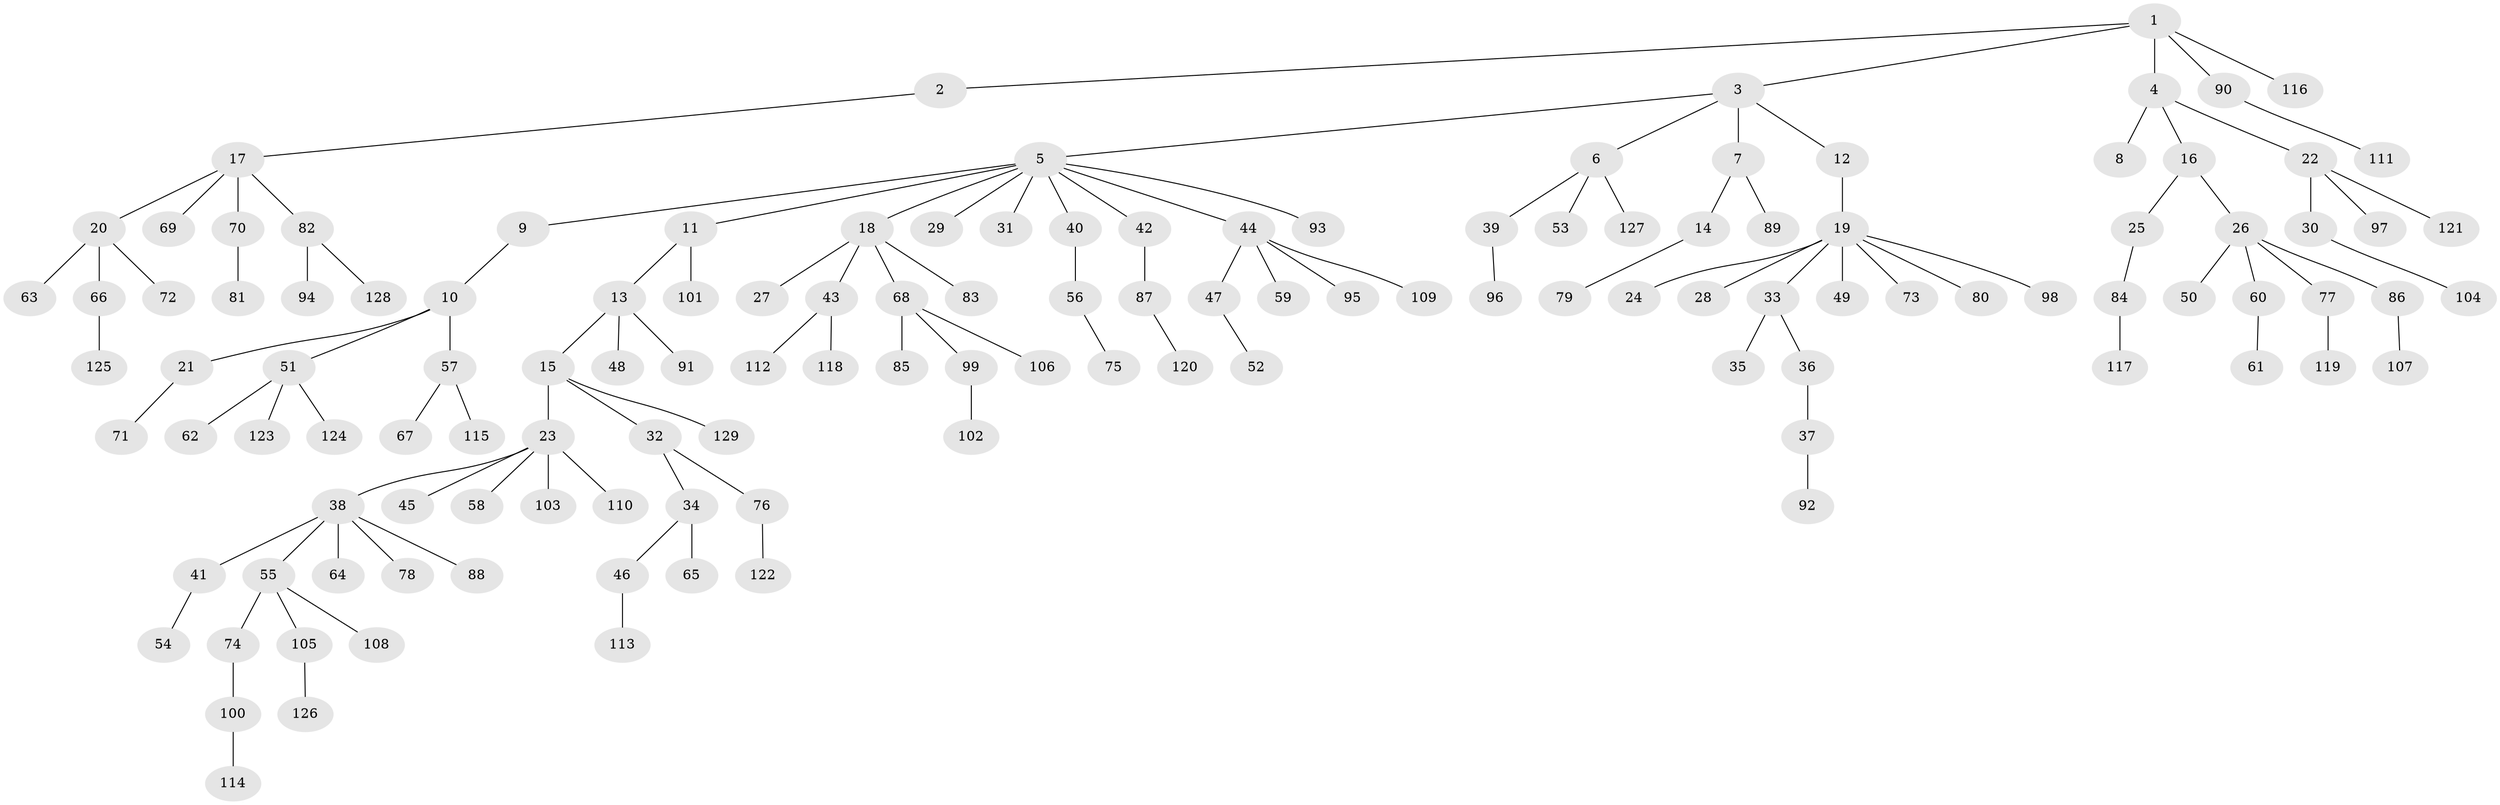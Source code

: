 // coarse degree distribution, {4: 0.08695652173913043, 2: 0.21739130434782608, 5: 0.043478260869565216, 3: 0.08695652173913043, 9: 0.010869565217391304, 7: 0.010869565217391304, 1: 0.5434782608695652}
// Generated by graph-tools (version 1.1) at 2025/51/03/04/25 22:51:57]
// undirected, 129 vertices, 128 edges
graph export_dot {
  node [color=gray90,style=filled];
  1;
  2;
  3;
  4;
  5;
  6;
  7;
  8;
  9;
  10;
  11;
  12;
  13;
  14;
  15;
  16;
  17;
  18;
  19;
  20;
  21;
  22;
  23;
  24;
  25;
  26;
  27;
  28;
  29;
  30;
  31;
  32;
  33;
  34;
  35;
  36;
  37;
  38;
  39;
  40;
  41;
  42;
  43;
  44;
  45;
  46;
  47;
  48;
  49;
  50;
  51;
  52;
  53;
  54;
  55;
  56;
  57;
  58;
  59;
  60;
  61;
  62;
  63;
  64;
  65;
  66;
  67;
  68;
  69;
  70;
  71;
  72;
  73;
  74;
  75;
  76;
  77;
  78;
  79;
  80;
  81;
  82;
  83;
  84;
  85;
  86;
  87;
  88;
  89;
  90;
  91;
  92;
  93;
  94;
  95;
  96;
  97;
  98;
  99;
  100;
  101;
  102;
  103;
  104;
  105;
  106;
  107;
  108;
  109;
  110;
  111;
  112;
  113;
  114;
  115;
  116;
  117;
  118;
  119;
  120;
  121;
  122;
  123;
  124;
  125;
  126;
  127;
  128;
  129;
  1 -- 2;
  1 -- 3;
  1 -- 4;
  1 -- 90;
  1 -- 116;
  2 -- 17;
  3 -- 5;
  3 -- 6;
  3 -- 7;
  3 -- 12;
  4 -- 8;
  4 -- 16;
  4 -- 22;
  5 -- 9;
  5 -- 11;
  5 -- 18;
  5 -- 29;
  5 -- 31;
  5 -- 40;
  5 -- 42;
  5 -- 44;
  5 -- 93;
  6 -- 39;
  6 -- 53;
  6 -- 127;
  7 -- 14;
  7 -- 89;
  9 -- 10;
  10 -- 21;
  10 -- 51;
  10 -- 57;
  11 -- 13;
  11 -- 101;
  12 -- 19;
  13 -- 15;
  13 -- 48;
  13 -- 91;
  14 -- 79;
  15 -- 23;
  15 -- 32;
  15 -- 129;
  16 -- 25;
  16 -- 26;
  17 -- 20;
  17 -- 69;
  17 -- 70;
  17 -- 82;
  18 -- 27;
  18 -- 43;
  18 -- 68;
  18 -- 83;
  19 -- 24;
  19 -- 28;
  19 -- 33;
  19 -- 49;
  19 -- 73;
  19 -- 80;
  19 -- 98;
  20 -- 63;
  20 -- 66;
  20 -- 72;
  21 -- 71;
  22 -- 30;
  22 -- 97;
  22 -- 121;
  23 -- 38;
  23 -- 45;
  23 -- 58;
  23 -- 103;
  23 -- 110;
  25 -- 84;
  26 -- 50;
  26 -- 60;
  26 -- 77;
  26 -- 86;
  30 -- 104;
  32 -- 34;
  32 -- 76;
  33 -- 35;
  33 -- 36;
  34 -- 46;
  34 -- 65;
  36 -- 37;
  37 -- 92;
  38 -- 41;
  38 -- 55;
  38 -- 64;
  38 -- 78;
  38 -- 88;
  39 -- 96;
  40 -- 56;
  41 -- 54;
  42 -- 87;
  43 -- 112;
  43 -- 118;
  44 -- 47;
  44 -- 59;
  44 -- 95;
  44 -- 109;
  46 -- 113;
  47 -- 52;
  51 -- 62;
  51 -- 123;
  51 -- 124;
  55 -- 74;
  55 -- 105;
  55 -- 108;
  56 -- 75;
  57 -- 67;
  57 -- 115;
  60 -- 61;
  66 -- 125;
  68 -- 85;
  68 -- 99;
  68 -- 106;
  70 -- 81;
  74 -- 100;
  76 -- 122;
  77 -- 119;
  82 -- 94;
  82 -- 128;
  84 -- 117;
  86 -- 107;
  87 -- 120;
  90 -- 111;
  99 -- 102;
  100 -- 114;
  105 -- 126;
}
